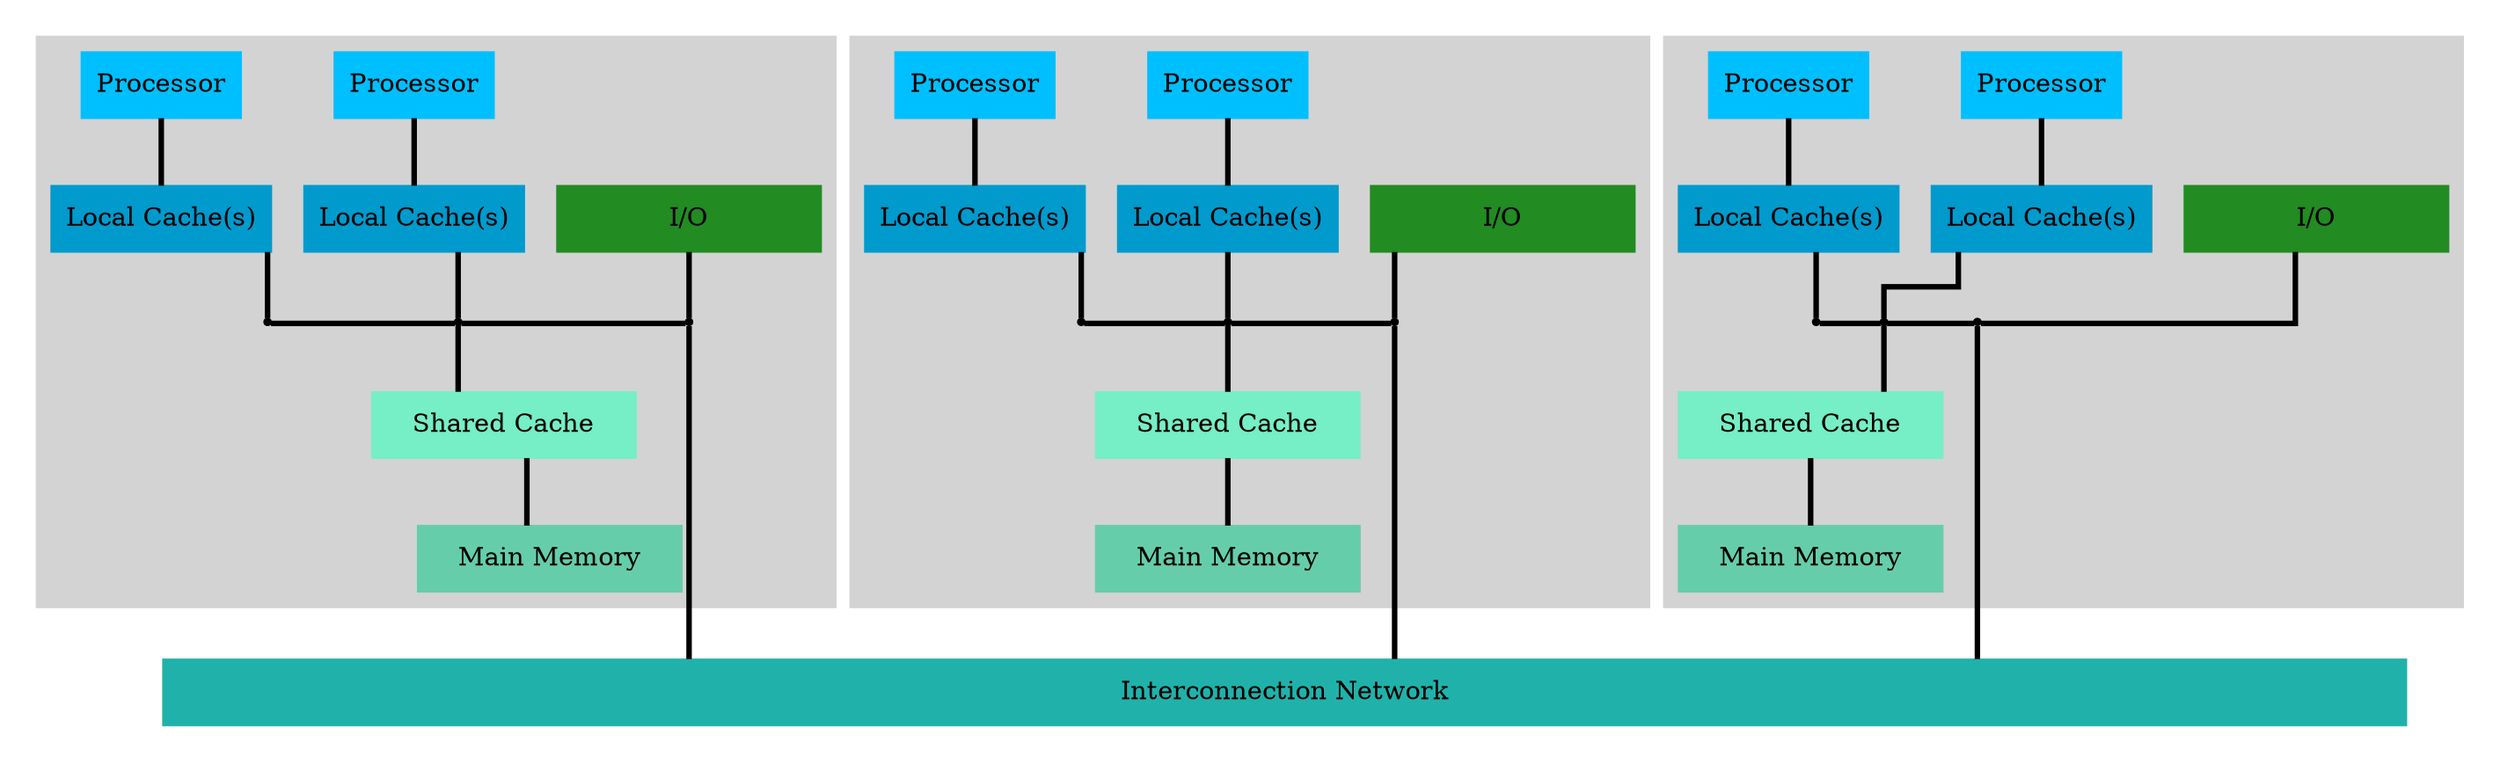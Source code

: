 strict digraph distributed {
    node [shape = record];
    compound = true;
    splines = ortho;
    edge [penwidth = 3.0];

    subgraph cluster_distributed {

        subgraph cluster_smp0 {
            c0 [label = "Processor", style = filled, color = deepskyblue];
            c1 [label = "Processor", style = filled, color = deepskyblue];

            p0 [label = "Local Cache(s)", style = filled, color = deepskyblue3];
            p1 [label = "Local Cache(s)", style = filled, color = deepskyblue3];

            "c0" -> "p0" [arrowhead = "none"];
            "c1" -> "p1" [arrowhead = "none"];

            sc0 [label = "Shared Cache", width = 2, style = filled, color = aquamarine2];
            mm0 [label = "Main Memory", width = 2, style = filled, color = aquamarine3];
            io0 [label = "I/O", width = 2, style = filled, color = forestgreen];

            { rank = same;
                sbus0 [shape = point];
                sbus1 [shape = point];
                sbus2 [shape = point];

                "sbus0" -> "sbus1" -> "sbus2" [arrowhead = "none"];
            }

            "p0" -> "sbus0" [arrowhead = "none"];
            "p1" -> "sbus1" [arrowhead = "none"];
            "io0" -> "sbus2" [arrowhead = "none"];

            "sbus1" -> "sc0" [arrowhead = "none"];
            "sc0" -> "mm0" [arrowhead = "none"];

            style = filled;
            color = lightgrey;
        }

        subgraph cluster_smp1 {
            c2 [label = "Processor", style = filled, color = deepskyblue];
            c3 [label = "Processor", style = filled, color = deepskyblue];

            p2 [label = "Local Cache(s)", style = filled, color = deepskyblue3];
            p3 [label = "Local Cache(s)", style = filled, color = deepskyblue3];

            "c2" -> "p2" [arrowhead = "none"];
            "c3" -> "p3" [arrowhead = "none"];

            sc1 [label = "Shared Cache", width = 2, style = filled, color = aquamarine2];
            mm1 [label = "Main Memory", width = 2, style = filled, color = aquamarine3];
            io1 [label = "I/O", width = 2, style = filled, color = forestgreen];

            { rank = same;
                sbus3 [shape = point];
                sbus4 [shape = point];
                sbus5 [shape = point];

                "sbus3" -> "sbus4" -> "sbus5" [arrowhead = "none"];
            }

            "p2" -> "sbus3" [arrowhead = "none"];
            "p3" -> "sbus4" [arrowhead = "none"];
            "io1" -> "sbus5" [arrowhead = "none"];

            "sbus4" -> "sc1" [arrowhead = "none"];
            "sc1" -> "mm1" [arrowhead = "none"];

            style = filled;
            color = lightgrey;
        }

        subgraph cluster_smp2 {
            c4 [label = "Processor", style = filled, color = deepskyblue];
            c5 [label = "Processor", style = filled, color = deepskyblue];

            p4 [label = "Local Cache(s)", style = filled, color = deepskyblue3];
            p5 [label = "Local Cache(s)", style = filled, color = deepskyblue3];

            "c4" -> "p4" [arrowhead = "none"];
            "c5" -> "p5" [arrowhead = "none"];

            sc2 [label = "Shared Cache", width = 2, style = filled, color = aquamarine2];
            mm2 [label = "Main Memory", width = 2, style = filled, color = aquamarine3];
            io2 [label = "I/O", width = 2, style = filled, color = forestgreen];

            { rank = same;
                sbus6 [shape = point];
                sbus7 [shape = point];
                sbus8 [shape = point];

                "sbus6" -> "sbus7" -> "sbus8" [arrowhead = "none"];
            }

            "p4" -> "sbus6" [arrowhead = "none"];
            "p5" -> "sbus7" [arrowhead = "none"];
            "io2" -> "sbus8" [arrowhead = "none"];

            "sbus7" -> "sc2" [arrowhead = "none"];
            "sc2" -> "mm2" [arrowhead = "none"];

            style = filled;
            color = lightgrey;
        }

        icn [label = "Interconnection Network", width = 17, style = filled, color = lightseagreen];
        "sbus2" -> "icn" [arrowhead = "none"];
        "sbus5" -> "icn" [arrowhead = "none"];
        "sbus8" -> "icn" [arrowhead = "none"];

        "mm0" -> "icn" [style = "invis"];
        "mm1" -> "icn" [style = "invis"];
        "mm2" -> "icn" [style = "invis"];

        style = filled;
        color = white;
    }

}
